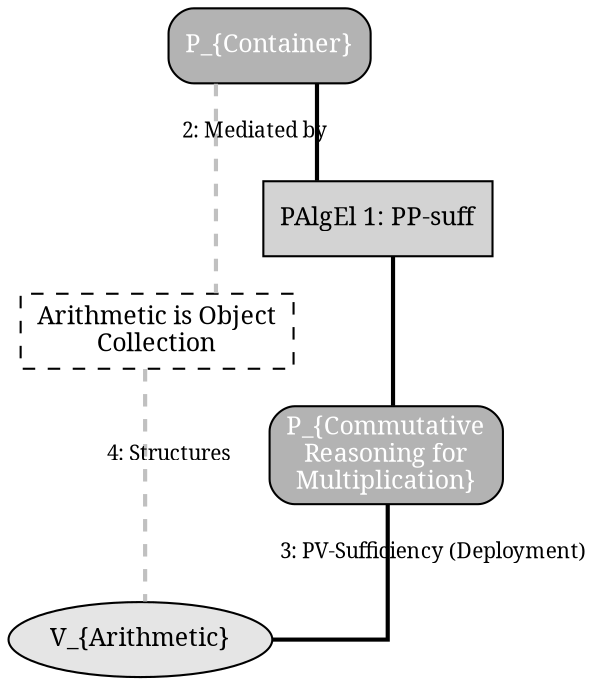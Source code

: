 // MUD for Commutative_Reasoning_for_Multiplication
digraph {
	graph [rankdir=TB splines=ortho]
	node [fontname=Serif fontsize=12]
	edge [arrowhead=stealth fontname=Serif fontsize=10 penwidth=2.0]
	P_Embodied_Container [label="P_{Container}" fillcolor=gray70 fontcolor=white shape=box style="filled,rounded"]
	P_Strategy_Commutative_Reasoning_for_Multiplication [label="P_{Commutative\nReasoning for\nMultiplication}" fillcolor=gray70 fontcolor=white shape=box style="filled,rounded"]
	V_Arithmetic [label="V_{Arithmetic}" fillcolor=gray90 shape=ellipse style=filled]
	"Arithmetic is Object Collection" [label="Arithmetic is Object\nCollection" shape=box style=dashed]
	PAlgEl_1 [label="PAlgEl 1: PP-suff" fillcolor=lightgray fontcolor=black shape=box style=filled]
	P_Embodied_Container -> PAlgEl_1 [arrowhead=none color=black style=solid]
	PAlgEl_1 -> P_Strategy_Commutative_Reasoning_for_Multiplication [color=black style=solid]
	P_Embodied_Container -> "Arithmetic is Object Collection" [label="2: Mediated by" color=gray style=dashed]
	P_Strategy_Commutative_Reasoning_for_Multiplication -> V_Arithmetic [label="3: PV-Sufficiency (Deployment)" color=black style=solid]
	"Arithmetic is Object Collection" -> V_Arithmetic [label="4: Structures" color=gray style=dashed]
}
